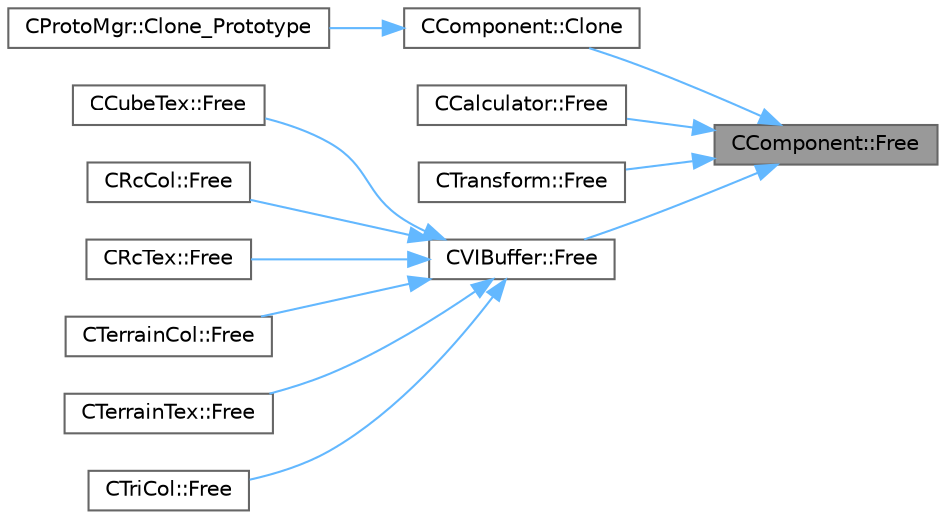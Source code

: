 digraph "CComponent::Free"
{
 // LATEX_PDF_SIZE
  bgcolor="transparent";
  edge [fontname=Helvetica,fontsize=10,labelfontname=Helvetica,labelfontsize=10];
  node [fontname=Helvetica,fontsize=10,shape=box,height=0.2,width=0.4];
  rankdir="RL";
  Node1 [id="Node000001",label="CComponent::Free",height=0.2,width=0.4,color="gray40", fillcolor="grey60", style="filled", fontcolor="black",tooltip=" "];
  Node1 -> Node2 [id="edge12_Node000001_Node000002",dir="back",color="steelblue1",style="solid",tooltip=" "];
  Node2 [id="Node000002",label="CComponent::Clone",height=0.2,width=0.4,color="grey40", fillcolor="white", style="filled",URL="$class_c_component.html#aa999b573db0494f2772e1ef75a45e5a1",tooltip=" "];
  Node2 -> Node3 [id="edge13_Node000002_Node000003",dir="back",color="steelblue1",style="solid",tooltip=" "];
  Node3 [id="Node000003",label="CProtoMgr::Clone_Prototype",height=0.2,width=0.4,color="grey40", fillcolor="white", style="filled",URL="$class_c_proto_mgr.html#a20b1853184d2c0b02277f62e0f53a09a",tooltip=" "];
  Node1 -> Node4 [id="edge14_Node000001_Node000004",dir="back",color="steelblue1",style="solid",tooltip=" "];
  Node4 [id="Node000004",label="CCalculator::Free",height=0.2,width=0.4,color="grey40", fillcolor="white", style="filled",URL="$class_c_calculator.html#ada8c7ab2c5ef723eb91b6cc9ce6b9a88",tooltip=" "];
  Node1 -> Node5 [id="edge15_Node000001_Node000005",dir="back",color="steelblue1",style="solid",tooltip=" "];
  Node5 [id="Node000005",label="CTransform::Free",height=0.2,width=0.4,color="grey40", fillcolor="white", style="filled",URL="$class_c_transform.html#abf64d82457b6e77d48a6f491dfc25334",tooltip=" "];
  Node1 -> Node6 [id="edge16_Node000001_Node000006",dir="back",color="steelblue1",style="solid",tooltip=" "];
  Node6 [id="Node000006",label="CVIBuffer::Free",height=0.2,width=0.4,color="grey40", fillcolor="white", style="filled",URL="$class_c_v_i_buffer.html#a7d2b83dc8132f02206dba94379752540",tooltip=" "];
  Node6 -> Node7 [id="edge17_Node000006_Node000007",dir="back",color="steelblue1",style="solid",tooltip=" "];
  Node7 [id="Node000007",label="CCubeTex::Free",height=0.2,width=0.4,color="grey40", fillcolor="white", style="filled",URL="$class_c_cube_tex.html#aa468ec67a233e075ef639d04030dd385",tooltip=" "];
  Node6 -> Node8 [id="edge18_Node000006_Node000008",dir="back",color="steelblue1",style="solid",tooltip=" "];
  Node8 [id="Node000008",label="CRcCol::Free",height=0.2,width=0.4,color="grey40", fillcolor="white", style="filled",URL="$class_c_rc_col.html#af981542c81601114b2db8b75b3947aea",tooltip=" "];
  Node6 -> Node9 [id="edge19_Node000006_Node000009",dir="back",color="steelblue1",style="solid",tooltip=" "];
  Node9 [id="Node000009",label="CRcTex::Free",height=0.2,width=0.4,color="grey40", fillcolor="white", style="filled",URL="$class_c_rc_tex.html#a6be8af6f5088f97404400bd8d2ccc2cc",tooltip=" "];
  Node6 -> Node10 [id="edge20_Node000006_Node000010",dir="back",color="steelblue1",style="solid",tooltip=" "];
  Node10 [id="Node000010",label="CTerrainCol::Free",height=0.2,width=0.4,color="grey40", fillcolor="white", style="filled",URL="$class_c_terrain_col.html#a275dba339bf41afcbebb2e5dfcf105fd",tooltip=" "];
  Node6 -> Node11 [id="edge21_Node000006_Node000011",dir="back",color="steelblue1",style="solid",tooltip=" "];
  Node11 [id="Node000011",label="CTerrainTex::Free",height=0.2,width=0.4,color="grey40", fillcolor="white", style="filled",URL="$class_c_terrain_tex.html#ac0f0a333547f868d3c02ddf3e21ea0bc",tooltip=" "];
  Node6 -> Node12 [id="edge22_Node000006_Node000012",dir="back",color="steelblue1",style="solid",tooltip=" "];
  Node12 [id="Node000012",label="CTriCol::Free",height=0.2,width=0.4,color="grey40", fillcolor="white", style="filled",URL="$class_c_tri_col.html#a081b0f9c608e53e3382bb19990e2ec90",tooltip=" "];
}
